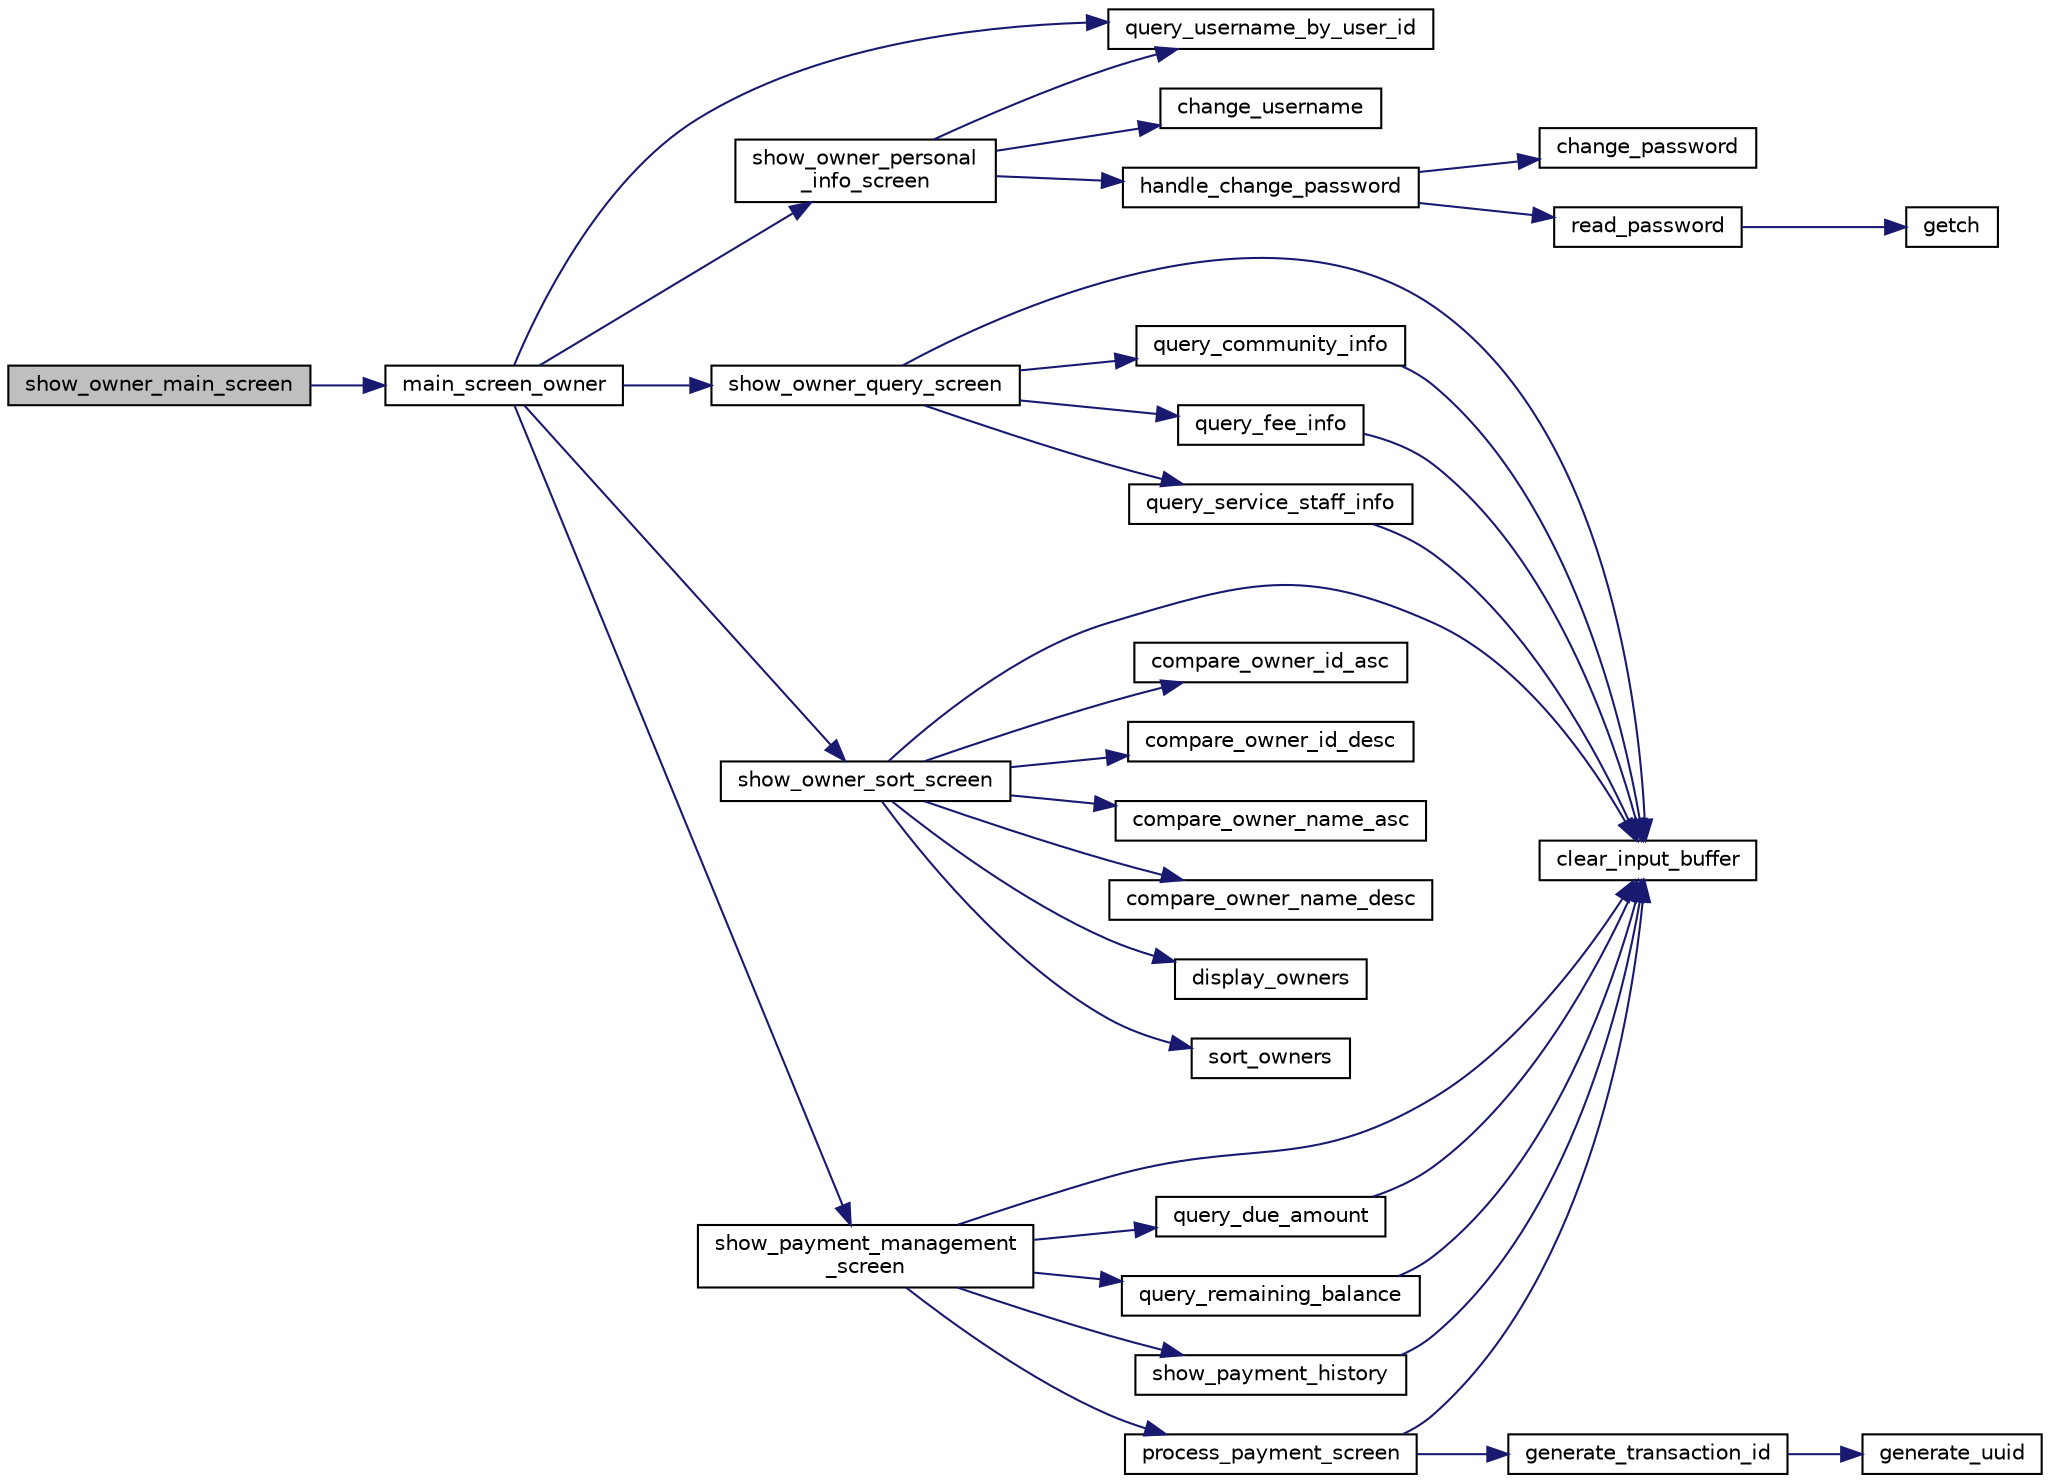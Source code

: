 digraph "show_owner_main_screen"
{
 // LATEX_PDF_SIZE
  edge [fontname="Helvetica",fontsize="10",labelfontname="Helvetica",labelfontsize="10"];
  node [fontname="Helvetica",fontsize="10",shape=record];
  rankdir="LR";
  Node1 [label="show_owner_main_screen",height=0.2,width=0.4,color="black", fillcolor="grey75", style="filled", fontcolor="black",tooltip=" "];
  Node1 -> Node2 [color="midnightblue",fontsize="10",style="solid",fontname="Helvetica"];
  Node2 [label="main_screen_owner",height=0.2,width=0.4,color="black", fillcolor="white", style="filled",URL="$ui__owner_8c.html#af9d2ae3e1b2ffd5a65ed854683be4f4e",tooltip=" "];
  Node2 -> Node3 [color="midnightblue",fontsize="10",style="solid",fontname="Helvetica"];
  Node3 [label="query_username_by_user_id",height=0.2,width=0.4,color="black", fillcolor="white", style="filled",URL="$ui__owner_8c.html#ae15af65350309ebdca05ea8a04036fbd",tooltip="根据用户ID查询用户名"];
  Node2 -> Node4 [color="midnightblue",fontsize="10",style="solid",fontname="Helvetica"];
  Node4 [label="show_owner_personal\l_info_screen",height=0.2,width=0.4,color="black", fillcolor="white", style="filled",URL="$ui__owner_8c.html#af29bb62ecbe95a31f1e3df0b2ffc3e05",tooltip=" "];
  Node4 -> Node5 [color="midnightblue",fontsize="10",style="solid",fontname="Helvetica"];
  Node5 [label="change_username",height=0.2,width=0.4,color="black", fillcolor="white", style="filled",URL="$ui__owner_8c.html#a1a99c33b19c2660c4cc274b85b5478b1",tooltip=" "];
  Node4 -> Node6 [color="midnightblue",fontsize="10",style="solid",fontname="Helvetica"];
  Node6 [label="handle_change_password",height=0.2,width=0.4,color="black", fillcolor="white", style="filled",URL="$ui__owner_8c.html#a86511be00589adbf9754f67f1ad4693b",tooltip=" "];
  Node6 -> Node7 [color="midnightblue",fontsize="10",style="solid",fontname="Helvetica"];
  Node7 [label="change_password",height=0.2,width=0.4,color="black", fillcolor="white", style="filled",URL="$auth_8c.html#a5dec1261f68e6ad3d0c56db959f49dca",tooltip="修改用户密码"];
  Node6 -> Node8 [color="midnightblue",fontsize="10",style="solid",fontname="Helvetica"];
  Node8 [label="read_password",height=0.2,width=0.4,color="black", fillcolor="white", style="filled",URL="$console_8c.html#aed241cb94aaa9c588492533b30686892",tooltip="安全读取密码，输入时显示星号，支持退格键"];
  Node8 -> Node9 [color="midnightblue",fontsize="10",style="solid",fontname="Helvetica"];
  Node9 [label="getch",height=0.2,width=0.4,color="black", fillcolor="white", style="filled",URL="$console_8c.html#af5978fab9fa6dd4ced1c3a8ab1251f7b",tooltip="在Linux系统下获取单个字符输入，无回显"];
  Node4 -> Node3 [color="midnightblue",fontsize="10",style="solid",fontname="Helvetica"];
  Node2 -> Node10 [color="midnightblue",fontsize="10",style="solid",fontname="Helvetica"];
  Node10 [label="show_owner_query_screen",height=0.2,width=0.4,color="black", fillcolor="white", style="filled",URL="$ui__owner_8c.html#a72e3a31f23c6bd0aafbe050f4b573148",tooltip=" "];
  Node10 -> Node11 [color="midnightblue",fontsize="10",style="solid",fontname="Helvetica"];
  Node11 [label="clear_input_buffer",height=0.2,width=0.4,color="black", fillcolor="white", style="filled",URL="$ui__owner_8c.html#a569ba2b1701b459754653701d8a49998",tooltip=" "];
  Node10 -> Node12 [color="midnightblue",fontsize="10",style="solid",fontname="Helvetica"];
  Node12 [label="query_community_info",height=0.2,width=0.4,color="black", fillcolor="white", style="filled",URL="$ui__owner_8c.html#aea93375a6a9e7a06d97d6f2bfb621bf4",tooltip=" "];
  Node12 -> Node11 [color="midnightblue",fontsize="10",style="solid",fontname="Helvetica"];
  Node10 -> Node13 [color="midnightblue",fontsize="10",style="solid",fontname="Helvetica"];
  Node13 [label="query_fee_info",height=0.2,width=0.4,color="black", fillcolor="white", style="filled",URL="$ui__owner_8c.html#a55074914acb7697e0d415a588208bedd",tooltip=" "];
  Node13 -> Node11 [color="midnightblue",fontsize="10",style="solid",fontname="Helvetica"];
  Node10 -> Node14 [color="midnightblue",fontsize="10",style="solid",fontname="Helvetica"];
  Node14 [label="query_service_staff_info",height=0.2,width=0.4,color="black", fillcolor="white", style="filled",URL="$ui__owner_8c.html#a78212aa3e86be78d06da6b83840d3e06",tooltip=" "];
  Node14 -> Node11 [color="midnightblue",fontsize="10",style="solid",fontname="Helvetica"];
  Node2 -> Node15 [color="midnightblue",fontsize="10",style="solid",fontname="Helvetica"];
  Node15 [label="show_owner_sort_screen",height=0.2,width=0.4,color="black", fillcolor="white", style="filled",URL="$ui__owner_8c.html#a8893620bf672e5a76719a42150192d8c",tooltip=" "];
  Node15 -> Node11 [color="midnightblue",fontsize="10",style="solid",fontname="Helvetica"];
  Node15 -> Node16 [color="midnightblue",fontsize="10",style="solid",fontname="Helvetica"];
  Node16 [label="compare_owner_id_asc",height=0.2,width=0.4,color="black", fillcolor="white", style="filled",URL="$ui__owner_8c.html#a8de8ae21b93a65a0d3c117448db4a776",tooltip=" "];
  Node15 -> Node17 [color="midnightblue",fontsize="10",style="solid",fontname="Helvetica"];
  Node17 [label="compare_owner_id_desc",height=0.2,width=0.4,color="black", fillcolor="white", style="filled",URL="$ui__owner_8c.html#a25e506881afb788d8f110c0ba4f10417",tooltip=" "];
  Node15 -> Node18 [color="midnightblue",fontsize="10",style="solid",fontname="Helvetica"];
  Node18 [label="compare_owner_name_asc",height=0.2,width=0.4,color="black", fillcolor="white", style="filled",URL="$ui__owner_8c.html#a0aef51629b6aa70a8f808040e9c0d2c3",tooltip=" "];
  Node15 -> Node19 [color="midnightblue",fontsize="10",style="solid",fontname="Helvetica"];
  Node19 [label="compare_owner_name_desc",height=0.2,width=0.4,color="black", fillcolor="white", style="filled",URL="$ui__owner_8c.html#a5e77bf52497d179ffa5440b35b647df0",tooltip=" "];
  Node15 -> Node20 [color="midnightblue",fontsize="10",style="solid",fontname="Helvetica"];
  Node20 [label="display_owners",height=0.2,width=0.4,color="black", fillcolor="white", style="filled",URL="$user_8c.html#a62366d2f423064f14203e2ca8efb4774",tooltip="显示业主列表"];
  Node15 -> Node21 [color="midnightblue",fontsize="10",style="solid",fontname="Helvetica"];
  Node21 [label="sort_owners",height=0.2,width=0.4,color="black", fillcolor="white", style="filled",URL="$user_8c.html#ac706a8a1976266645acf0e7682c55457",tooltip="排序业主列表"];
  Node2 -> Node22 [color="midnightblue",fontsize="10",style="solid",fontname="Helvetica"];
  Node22 [label="show_payment_management\l_screen",height=0.2,width=0.4,color="black", fillcolor="white", style="filled",URL="$ui__owner_8c.html#a7bb381d22063df3101f7be48097ca03f",tooltip=" "];
  Node22 -> Node11 [color="midnightblue",fontsize="10",style="solid",fontname="Helvetica"];
  Node22 -> Node23 [color="midnightblue",fontsize="10",style="solid",fontname="Helvetica"];
  Node23 [label="process_payment_screen",height=0.2,width=0.4,color="black", fillcolor="white", style="filled",URL="$ui__owner_8c.html#a4f5818448720530cf7e6b86beeee7ee2",tooltip=" "];
  Node23 -> Node11 [color="midnightblue",fontsize="10",style="solid",fontname="Helvetica"];
  Node23 -> Node24 [color="midnightblue",fontsize="10",style="solid",fontname="Helvetica"];
  Node24 [label="generate_transaction_id",height=0.2,width=0.4,color="black", fillcolor="white", style="filled",URL="$transaction_8c.html#adc8ec87ffc99084abadde5f985eabfa7",tooltip=" "];
  Node24 -> Node25 [color="midnightblue",fontsize="10",style="solid",fontname="Helvetica"];
  Node25 [label="generate_uuid",height=0.2,width=0.4,color="black", fillcolor="white", style="filled",URL="$utils_8c.html#af5263e9c5ed8b07e92367144201731b2",tooltip="生成UUID字符串"];
  Node22 -> Node26 [color="midnightblue",fontsize="10",style="solid",fontname="Helvetica"];
  Node26 [label="query_due_amount",height=0.2,width=0.4,color="black", fillcolor="white", style="filled",URL="$ui__owner_8c.html#a612a13b347ba66b6e42abb0c5224a3dc",tooltip=" "];
  Node26 -> Node11 [color="midnightblue",fontsize="10",style="solid",fontname="Helvetica"];
  Node22 -> Node27 [color="midnightblue",fontsize="10",style="solid",fontname="Helvetica"];
  Node27 [label="query_remaining_balance",height=0.2,width=0.4,color="black", fillcolor="white", style="filled",URL="$ui__owner_8c.html#a6a87055ee919ae9978f468658399bcfa",tooltip=" "];
  Node27 -> Node11 [color="midnightblue",fontsize="10",style="solid",fontname="Helvetica"];
  Node22 -> Node28 [color="midnightblue",fontsize="10",style="solid",fontname="Helvetica"];
  Node28 [label="show_payment_history",height=0.2,width=0.4,color="black", fillcolor="white", style="filled",URL="$ui__owner_8c.html#a699ba3cb4bbea23388f711c9ca769d20",tooltip=" "];
  Node28 -> Node11 [color="midnightblue",fontsize="10",style="solid",fontname="Helvetica"];
}
